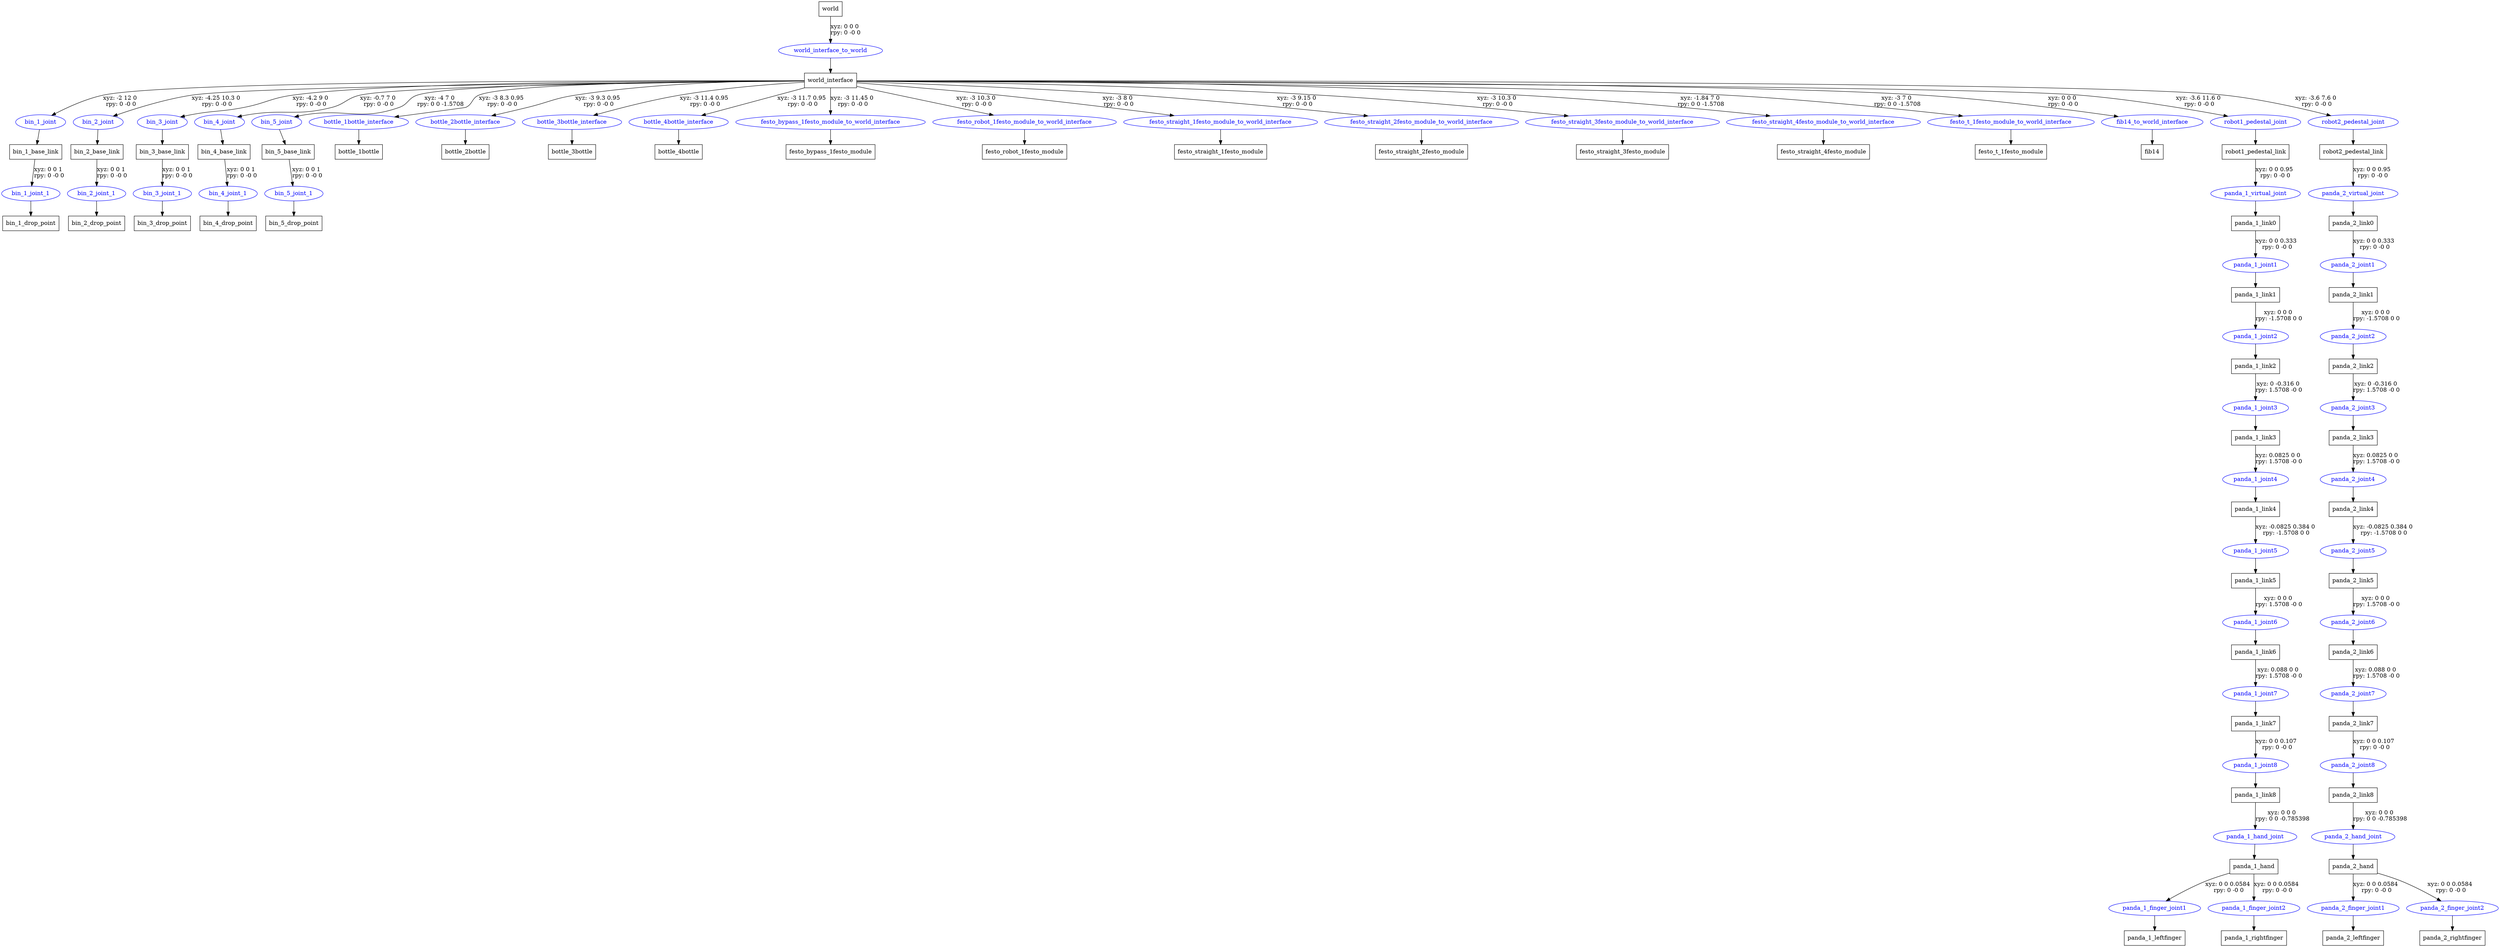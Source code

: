 digraph G {
node [shape=box];
"world" [label="world"];
"world_interface" [label="world_interface"];
"bin_1_base_link" [label="bin_1_base_link"];
"bin_1_drop_point" [label="bin_1_drop_point"];
"bin_2_base_link" [label="bin_2_base_link"];
"bin_2_drop_point" [label="bin_2_drop_point"];
"bin_3_base_link" [label="bin_3_base_link"];
"bin_3_drop_point" [label="bin_3_drop_point"];
"bin_4_base_link" [label="bin_4_base_link"];
"bin_4_drop_point" [label="bin_4_drop_point"];
"bin_5_base_link" [label="bin_5_base_link"];
"bin_5_drop_point" [label="bin_5_drop_point"];
"bottle_1bottle" [label="bottle_1bottle"];
"bottle_2bottle" [label="bottle_2bottle"];
"bottle_3bottle" [label="bottle_3bottle"];
"bottle_4bottle" [label="bottle_4bottle"];
"festo_bypass_1festo_module" [label="festo_bypass_1festo_module"];
"festo_robot_1festo_module" [label="festo_robot_1festo_module"];
"festo_straight_1festo_module" [label="festo_straight_1festo_module"];
"festo_straight_2festo_module" [label="festo_straight_2festo_module"];
"festo_straight_3festo_module" [label="festo_straight_3festo_module"];
"festo_straight_4festo_module" [label="festo_straight_4festo_module"];
"festo_t_1festo_module" [label="festo_t_1festo_module"];
"fib14" [label="fib14"];
"robot1_pedestal_link" [label="robot1_pedestal_link"];
"panda_1_link0" [label="panda_1_link0"];
"panda_1_link1" [label="panda_1_link1"];
"panda_1_link2" [label="panda_1_link2"];
"panda_1_link3" [label="panda_1_link3"];
"panda_1_link4" [label="panda_1_link4"];
"panda_1_link5" [label="panda_1_link5"];
"panda_1_link6" [label="panda_1_link6"];
"panda_1_link7" [label="panda_1_link7"];
"panda_1_link8" [label="panda_1_link8"];
"panda_1_hand" [label="panda_1_hand"];
"panda_1_leftfinger" [label="panda_1_leftfinger"];
"panda_1_rightfinger" [label="panda_1_rightfinger"];
"robot2_pedestal_link" [label="robot2_pedestal_link"];
"panda_2_link0" [label="panda_2_link0"];
"panda_2_link1" [label="panda_2_link1"];
"panda_2_link2" [label="panda_2_link2"];
"panda_2_link3" [label="panda_2_link3"];
"panda_2_link4" [label="panda_2_link4"];
"panda_2_link5" [label="panda_2_link5"];
"panda_2_link6" [label="panda_2_link6"];
"panda_2_link7" [label="panda_2_link7"];
"panda_2_link8" [label="panda_2_link8"];
"panda_2_hand" [label="panda_2_hand"];
"panda_2_leftfinger" [label="panda_2_leftfinger"];
"panda_2_rightfinger" [label="panda_2_rightfinger"];
node [shape=ellipse, color=blue, fontcolor=blue];
"world" -> "world_interface_to_world" [label="xyz: 0 0 0 \nrpy: 0 -0 0"]
"world_interface_to_world" -> "world_interface"
"world_interface" -> "bin_1_joint" [label="xyz: -2 12 0 \nrpy: 0 -0 0"]
"bin_1_joint" -> "bin_1_base_link"
"bin_1_base_link" -> "bin_1_joint_1" [label="xyz: 0 0 1 \nrpy: 0 -0 0"]
"bin_1_joint_1" -> "bin_1_drop_point"
"world_interface" -> "bin_2_joint" [label="xyz: -4.25 10.3 0 \nrpy: 0 -0 0"]
"bin_2_joint" -> "bin_2_base_link"
"bin_2_base_link" -> "bin_2_joint_1" [label="xyz: 0 0 1 \nrpy: 0 -0 0"]
"bin_2_joint_1" -> "bin_2_drop_point"
"world_interface" -> "bin_3_joint" [label="xyz: -4.2 9 0 \nrpy: 0 -0 0"]
"bin_3_joint" -> "bin_3_base_link"
"bin_3_base_link" -> "bin_3_joint_1" [label="xyz: 0 0 1 \nrpy: 0 -0 0"]
"bin_3_joint_1" -> "bin_3_drop_point"
"world_interface" -> "bin_4_joint" [label="xyz: -0.7 7 0 \nrpy: 0 -0 0"]
"bin_4_joint" -> "bin_4_base_link"
"bin_4_base_link" -> "bin_4_joint_1" [label="xyz: 0 0 1 \nrpy: 0 -0 0"]
"bin_4_joint_1" -> "bin_4_drop_point"
"world_interface" -> "bin_5_joint" [label="xyz: -4 7 0 \nrpy: 0 0 -1.5708"]
"bin_5_joint" -> "bin_5_base_link"
"bin_5_base_link" -> "bin_5_joint_1" [label="xyz: 0 0 1 \nrpy: 0 -0 0"]
"bin_5_joint_1" -> "bin_5_drop_point"
"world_interface" -> "bottle_1bottle_interface" [label="xyz: -3 8.3 0.95 \nrpy: 0 -0 0"]
"bottle_1bottle_interface" -> "bottle_1bottle"
"world_interface" -> "bottle_2bottle_interface" [label="xyz: -3 9.3 0.95 \nrpy: 0 -0 0"]
"bottle_2bottle_interface" -> "bottle_2bottle"
"world_interface" -> "bottle_3bottle_interface" [label="xyz: -3 11.4 0.95 \nrpy: 0 -0 0"]
"bottle_3bottle_interface" -> "bottle_3bottle"
"world_interface" -> "bottle_4bottle_interface" [label="xyz: -3 11.7 0.95 \nrpy: 0 -0 0"]
"bottle_4bottle_interface" -> "bottle_4bottle"
"world_interface" -> "festo_bypass_1festo_module_to_world_interface" [label="xyz: -3 11.45 0 \nrpy: 0 -0 0"]
"festo_bypass_1festo_module_to_world_interface" -> "festo_bypass_1festo_module"
"world_interface" -> "festo_robot_1festo_module_to_world_interface" [label="xyz: -3 10.3 0 \nrpy: 0 -0 0"]
"festo_robot_1festo_module_to_world_interface" -> "festo_robot_1festo_module"
"world_interface" -> "festo_straight_1festo_module_to_world_interface" [label="xyz: -3 8 0 \nrpy: 0 -0 0"]
"festo_straight_1festo_module_to_world_interface" -> "festo_straight_1festo_module"
"world_interface" -> "festo_straight_2festo_module_to_world_interface" [label="xyz: -3 9.15 0 \nrpy: 0 -0 0"]
"festo_straight_2festo_module_to_world_interface" -> "festo_straight_2festo_module"
"world_interface" -> "festo_straight_3festo_module_to_world_interface" [label="xyz: -3 10.3 0 \nrpy: 0 -0 0"]
"festo_straight_3festo_module_to_world_interface" -> "festo_straight_3festo_module"
"world_interface" -> "festo_straight_4festo_module_to_world_interface" [label="xyz: -1.84 7 0 \nrpy: 0 0 -1.5708"]
"festo_straight_4festo_module_to_world_interface" -> "festo_straight_4festo_module"
"world_interface" -> "festo_t_1festo_module_to_world_interface" [label="xyz: -3 7 0 \nrpy: 0 0 -1.5708"]
"festo_t_1festo_module_to_world_interface" -> "festo_t_1festo_module"
"world_interface" -> "fib14_to_world_interface" [label="xyz: 0 0 0 \nrpy: 0 -0 0"]
"fib14_to_world_interface" -> "fib14"
"world_interface" -> "robot1_pedestal_joint" [label="xyz: -3.6 11.6 0 \nrpy: 0 -0 0"]
"robot1_pedestal_joint" -> "robot1_pedestal_link"
"robot1_pedestal_link" -> "panda_1_virtual_joint" [label="xyz: 0 0 0.95 \nrpy: 0 -0 0"]
"panda_1_virtual_joint" -> "panda_1_link0"
"panda_1_link0" -> "panda_1_joint1" [label="xyz: 0 0 0.333 \nrpy: 0 -0 0"]
"panda_1_joint1" -> "panda_1_link1"
"panda_1_link1" -> "panda_1_joint2" [label="xyz: 0 0 0 \nrpy: -1.5708 0 0"]
"panda_1_joint2" -> "panda_1_link2"
"panda_1_link2" -> "panda_1_joint3" [label="xyz: 0 -0.316 0 \nrpy: 1.5708 -0 0"]
"panda_1_joint3" -> "panda_1_link3"
"panda_1_link3" -> "panda_1_joint4" [label="xyz: 0.0825 0 0 \nrpy: 1.5708 -0 0"]
"panda_1_joint4" -> "panda_1_link4"
"panda_1_link4" -> "panda_1_joint5" [label="xyz: -0.0825 0.384 0 \nrpy: -1.5708 0 0"]
"panda_1_joint5" -> "panda_1_link5"
"panda_1_link5" -> "panda_1_joint6" [label="xyz: 0 0 0 \nrpy: 1.5708 -0 0"]
"panda_1_joint6" -> "panda_1_link6"
"panda_1_link6" -> "panda_1_joint7" [label="xyz: 0.088 0 0 \nrpy: 1.5708 -0 0"]
"panda_1_joint7" -> "panda_1_link7"
"panda_1_link7" -> "panda_1_joint8" [label="xyz: 0 0 0.107 \nrpy: 0 -0 0"]
"panda_1_joint8" -> "panda_1_link8"
"panda_1_link8" -> "panda_1_hand_joint" [label="xyz: 0 0 0 \nrpy: 0 0 -0.785398"]
"panda_1_hand_joint" -> "panda_1_hand"
"panda_1_hand" -> "panda_1_finger_joint1" [label="xyz: 0 0 0.0584 \nrpy: 0 -0 0"]
"panda_1_finger_joint1" -> "panda_1_leftfinger"
"panda_1_hand" -> "panda_1_finger_joint2" [label="xyz: 0 0 0.0584 \nrpy: 0 -0 0"]
"panda_1_finger_joint2" -> "panda_1_rightfinger"
"world_interface" -> "robot2_pedestal_joint" [label="xyz: -3.6 7.6 0 \nrpy: 0 -0 0"]
"robot2_pedestal_joint" -> "robot2_pedestal_link"
"robot2_pedestal_link" -> "panda_2_virtual_joint" [label="xyz: 0 0 0.95 \nrpy: 0 -0 0"]
"panda_2_virtual_joint" -> "panda_2_link0"
"panda_2_link0" -> "panda_2_joint1" [label="xyz: 0 0 0.333 \nrpy: 0 -0 0"]
"panda_2_joint1" -> "panda_2_link1"
"panda_2_link1" -> "panda_2_joint2" [label="xyz: 0 0 0 \nrpy: -1.5708 0 0"]
"panda_2_joint2" -> "panda_2_link2"
"panda_2_link2" -> "panda_2_joint3" [label="xyz: 0 -0.316 0 \nrpy: 1.5708 -0 0"]
"panda_2_joint3" -> "panda_2_link3"
"panda_2_link3" -> "panda_2_joint4" [label="xyz: 0.0825 0 0 \nrpy: 1.5708 -0 0"]
"panda_2_joint4" -> "panda_2_link4"
"panda_2_link4" -> "panda_2_joint5" [label="xyz: -0.0825 0.384 0 \nrpy: -1.5708 0 0"]
"panda_2_joint5" -> "panda_2_link5"
"panda_2_link5" -> "panda_2_joint6" [label="xyz: 0 0 0 \nrpy: 1.5708 -0 0"]
"panda_2_joint6" -> "panda_2_link6"
"panda_2_link6" -> "panda_2_joint7" [label="xyz: 0.088 0 0 \nrpy: 1.5708 -0 0"]
"panda_2_joint7" -> "panda_2_link7"
"panda_2_link7" -> "panda_2_joint8" [label="xyz: 0 0 0.107 \nrpy: 0 -0 0"]
"panda_2_joint8" -> "panda_2_link8"
"panda_2_link8" -> "panda_2_hand_joint" [label="xyz: 0 0 0 \nrpy: 0 0 -0.785398"]
"panda_2_hand_joint" -> "panda_2_hand"
"panda_2_hand" -> "panda_2_finger_joint1" [label="xyz: 0 0 0.0584 \nrpy: 0 -0 0"]
"panda_2_finger_joint1" -> "panda_2_leftfinger"
"panda_2_hand" -> "panda_2_finger_joint2" [label="xyz: 0 0 0.0584 \nrpy: 0 -0 0"]
"panda_2_finger_joint2" -> "panda_2_rightfinger"
}
